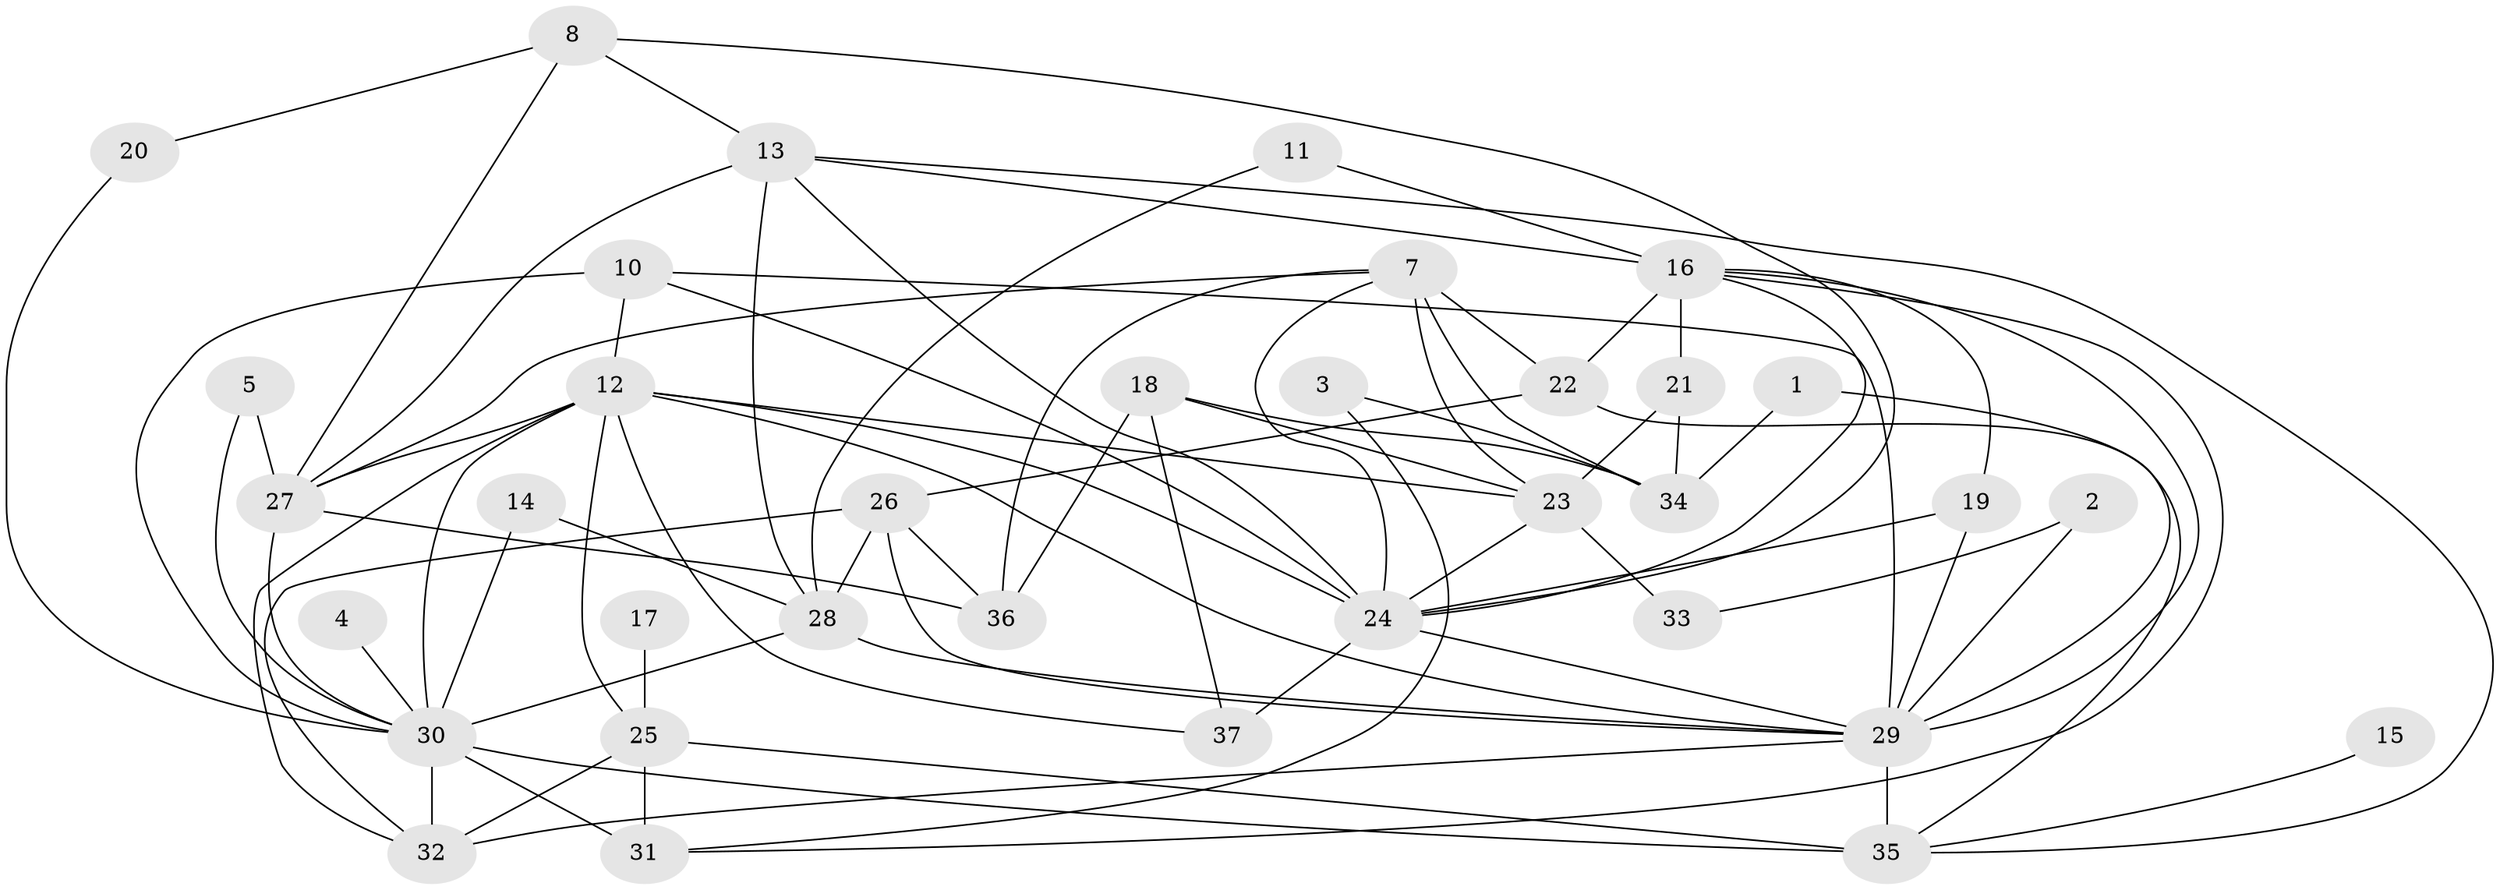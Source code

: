 // original degree distribution, {2: 0.2191780821917808, 6: 0.0684931506849315, 3: 0.2328767123287671, 1: 0.1232876712328767, 4: 0.1643835616438356, 0: 0.0273972602739726, 5: 0.0821917808219178, 7: 0.0547945205479452, 8: 0.0273972602739726}
// Generated by graph-tools (version 1.1) at 2025/25/03/09/25 03:25:19]
// undirected, 35 vertices, 79 edges
graph export_dot {
graph [start="1"]
  node [color=gray90,style=filled];
  1;
  2;
  3;
  4;
  5;
  7;
  8;
  10;
  11;
  12;
  13;
  14;
  15;
  16;
  17;
  18;
  19;
  20;
  21;
  22;
  23;
  24;
  25;
  26;
  27;
  28;
  29;
  30;
  31;
  32;
  33;
  34;
  35;
  36;
  37;
  1 -- 29 [weight=1.0];
  1 -- 34 [weight=1.0];
  2 -- 29 [weight=1.0];
  2 -- 33 [weight=1.0];
  3 -- 31 [weight=1.0];
  3 -- 34 [weight=1.0];
  4 -- 30 [weight=1.0];
  5 -- 27 [weight=1.0];
  5 -- 30 [weight=1.0];
  7 -- 22 [weight=1.0];
  7 -- 23 [weight=1.0];
  7 -- 24 [weight=1.0];
  7 -- 27 [weight=1.0];
  7 -- 34 [weight=2.0];
  7 -- 36 [weight=1.0];
  8 -- 13 [weight=1.0];
  8 -- 20 [weight=1.0];
  8 -- 24 [weight=1.0];
  8 -- 27 [weight=1.0];
  10 -- 12 [weight=1.0];
  10 -- 24 [weight=1.0];
  10 -- 29 [weight=1.0];
  10 -- 30 [weight=1.0];
  11 -- 16 [weight=1.0];
  11 -- 28 [weight=1.0];
  12 -- 23 [weight=1.0];
  12 -- 24 [weight=1.0];
  12 -- 25 [weight=1.0];
  12 -- 27 [weight=1.0];
  12 -- 29 [weight=1.0];
  12 -- 30 [weight=3.0];
  12 -- 32 [weight=1.0];
  12 -- 37 [weight=1.0];
  13 -- 16 [weight=1.0];
  13 -- 24 [weight=1.0];
  13 -- 27 [weight=1.0];
  13 -- 28 [weight=1.0];
  13 -- 35 [weight=1.0];
  14 -- 28 [weight=1.0];
  14 -- 30 [weight=1.0];
  15 -- 35 [weight=1.0];
  16 -- 19 [weight=1.0];
  16 -- 21 [weight=1.0];
  16 -- 22 [weight=2.0];
  16 -- 24 [weight=1.0];
  16 -- 29 [weight=1.0];
  16 -- 31 [weight=1.0];
  17 -- 25 [weight=1.0];
  18 -- 23 [weight=1.0];
  18 -- 34 [weight=1.0];
  18 -- 36 [weight=1.0];
  18 -- 37 [weight=1.0];
  19 -- 24 [weight=1.0];
  19 -- 29 [weight=1.0];
  20 -- 30 [weight=1.0];
  21 -- 23 [weight=1.0];
  21 -- 34 [weight=1.0];
  22 -- 26 [weight=1.0];
  22 -- 35 [weight=1.0];
  23 -- 24 [weight=1.0];
  23 -- 33 [weight=1.0];
  24 -- 29 [weight=1.0];
  24 -- 37 [weight=1.0];
  25 -- 31 [weight=2.0];
  25 -- 32 [weight=1.0];
  25 -- 35 [weight=1.0];
  26 -- 28 [weight=1.0];
  26 -- 29 [weight=1.0];
  26 -- 32 [weight=1.0];
  26 -- 36 [weight=1.0];
  27 -- 30 [weight=2.0];
  27 -- 36 [weight=1.0];
  28 -- 29 [weight=1.0];
  28 -- 30 [weight=1.0];
  29 -- 32 [weight=1.0];
  29 -- 35 [weight=2.0];
  30 -- 31 [weight=1.0];
  30 -- 32 [weight=1.0];
  30 -- 35 [weight=1.0];
}
